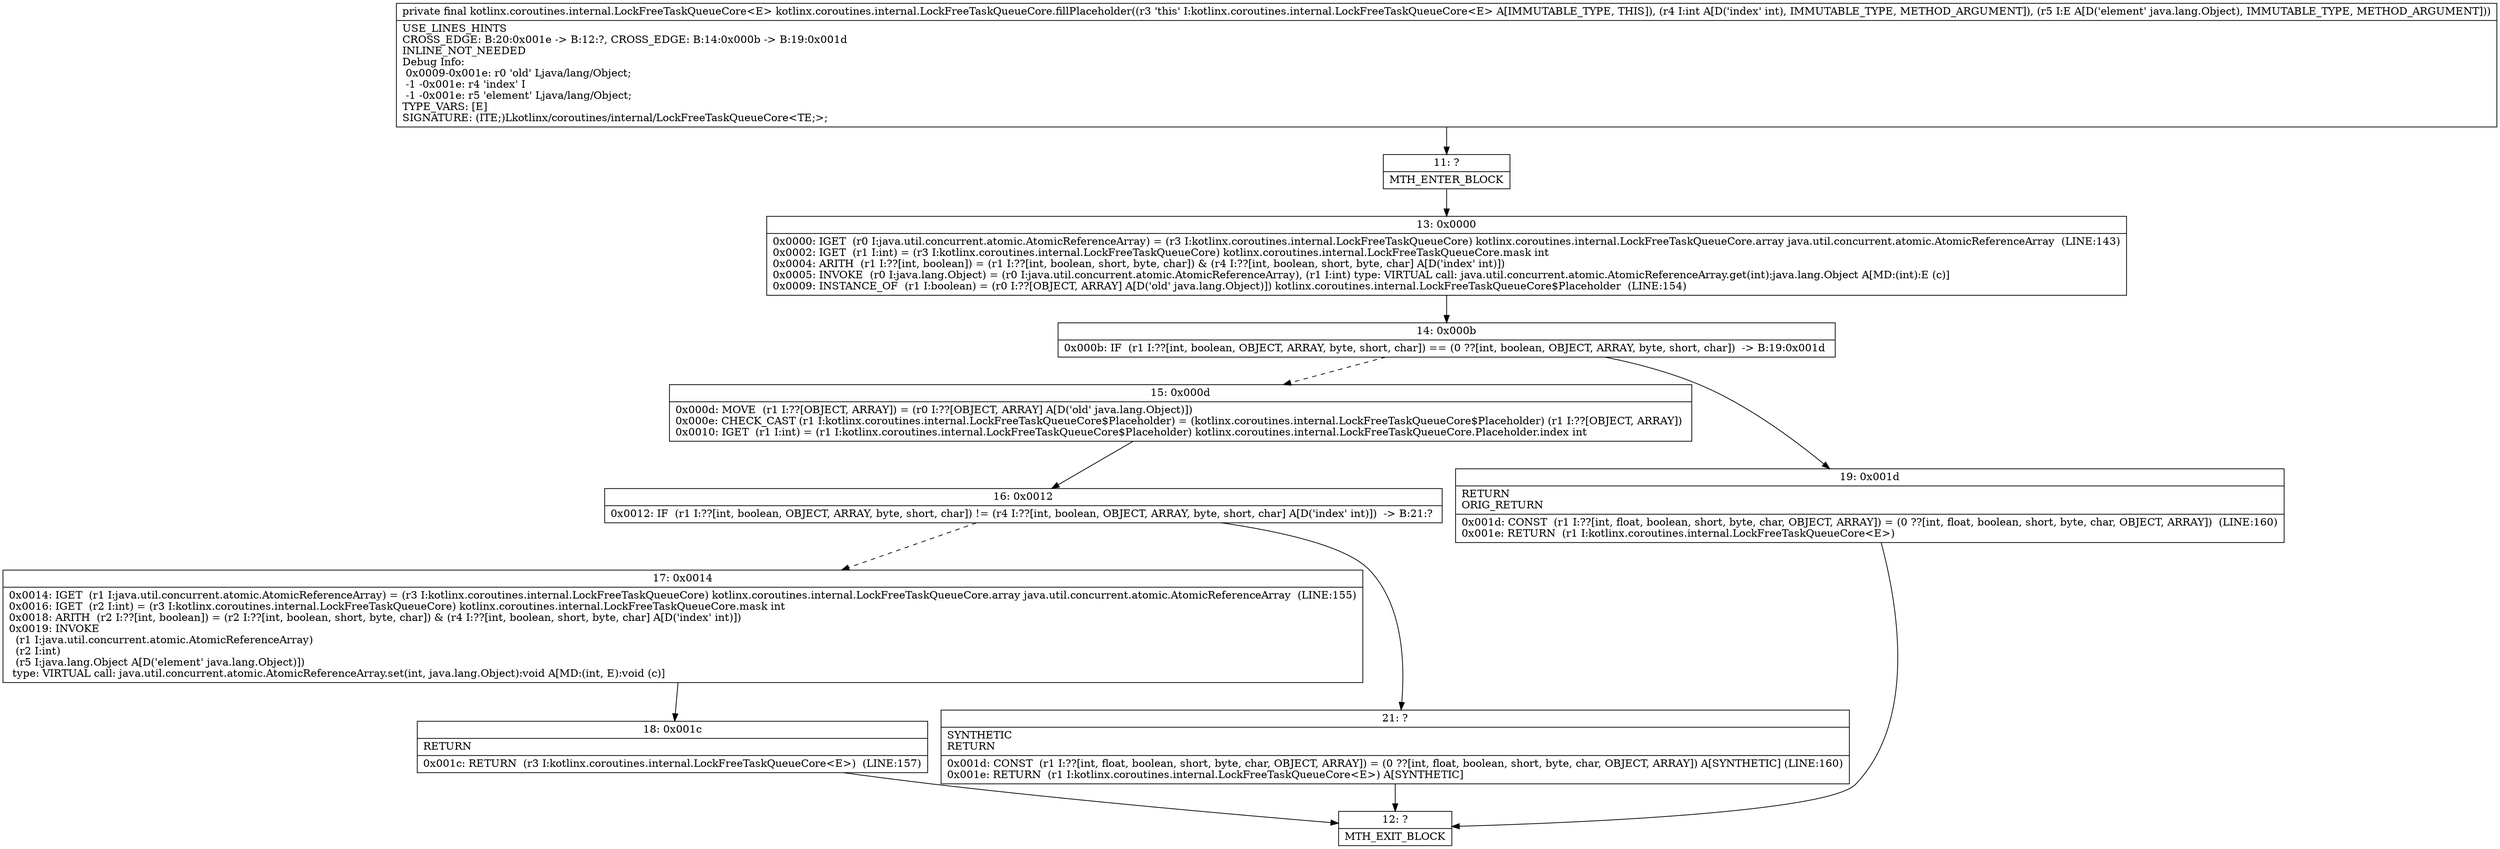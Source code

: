 digraph "CFG forkotlinx.coroutines.internal.LockFreeTaskQueueCore.fillPlaceholder(ILjava\/lang\/Object;)Lkotlinx\/coroutines\/internal\/LockFreeTaskQueueCore;" {
Node_11 [shape=record,label="{11\:\ ?|MTH_ENTER_BLOCK\l}"];
Node_13 [shape=record,label="{13\:\ 0x0000|0x0000: IGET  (r0 I:java.util.concurrent.atomic.AtomicReferenceArray) = (r3 I:kotlinx.coroutines.internal.LockFreeTaskQueueCore) kotlinx.coroutines.internal.LockFreeTaskQueueCore.array java.util.concurrent.atomic.AtomicReferenceArray  (LINE:143)\l0x0002: IGET  (r1 I:int) = (r3 I:kotlinx.coroutines.internal.LockFreeTaskQueueCore) kotlinx.coroutines.internal.LockFreeTaskQueueCore.mask int \l0x0004: ARITH  (r1 I:??[int, boolean]) = (r1 I:??[int, boolean, short, byte, char]) & (r4 I:??[int, boolean, short, byte, char] A[D('index' int)]) \l0x0005: INVOKE  (r0 I:java.lang.Object) = (r0 I:java.util.concurrent.atomic.AtomicReferenceArray), (r1 I:int) type: VIRTUAL call: java.util.concurrent.atomic.AtomicReferenceArray.get(int):java.lang.Object A[MD:(int):E (c)]\l0x0009: INSTANCE_OF  (r1 I:boolean) = (r0 I:??[OBJECT, ARRAY] A[D('old' java.lang.Object)]) kotlinx.coroutines.internal.LockFreeTaskQueueCore$Placeholder  (LINE:154)\l}"];
Node_14 [shape=record,label="{14\:\ 0x000b|0x000b: IF  (r1 I:??[int, boolean, OBJECT, ARRAY, byte, short, char]) == (0 ??[int, boolean, OBJECT, ARRAY, byte, short, char])  \-\> B:19:0x001d \l}"];
Node_15 [shape=record,label="{15\:\ 0x000d|0x000d: MOVE  (r1 I:??[OBJECT, ARRAY]) = (r0 I:??[OBJECT, ARRAY] A[D('old' java.lang.Object)]) \l0x000e: CHECK_CAST (r1 I:kotlinx.coroutines.internal.LockFreeTaskQueueCore$Placeholder) = (kotlinx.coroutines.internal.LockFreeTaskQueueCore$Placeholder) (r1 I:??[OBJECT, ARRAY]) \l0x0010: IGET  (r1 I:int) = (r1 I:kotlinx.coroutines.internal.LockFreeTaskQueueCore$Placeholder) kotlinx.coroutines.internal.LockFreeTaskQueueCore.Placeholder.index int \l}"];
Node_16 [shape=record,label="{16\:\ 0x0012|0x0012: IF  (r1 I:??[int, boolean, OBJECT, ARRAY, byte, short, char]) != (r4 I:??[int, boolean, OBJECT, ARRAY, byte, short, char] A[D('index' int)])  \-\> B:21:? \l}"];
Node_17 [shape=record,label="{17\:\ 0x0014|0x0014: IGET  (r1 I:java.util.concurrent.atomic.AtomicReferenceArray) = (r3 I:kotlinx.coroutines.internal.LockFreeTaskQueueCore) kotlinx.coroutines.internal.LockFreeTaskQueueCore.array java.util.concurrent.atomic.AtomicReferenceArray  (LINE:155)\l0x0016: IGET  (r2 I:int) = (r3 I:kotlinx.coroutines.internal.LockFreeTaskQueueCore) kotlinx.coroutines.internal.LockFreeTaskQueueCore.mask int \l0x0018: ARITH  (r2 I:??[int, boolean]) = (r2 I:??[int, boolean, short, byte, char]) & (r4 I:??[int, boolean, short, byte, char] A[D('index' int)]) \l0x0019: INVOKE  \l  (r1 I:java.util.concurrent.atomic.AtomicReferenceArray)\l  (r2 I:int)\l  (r5 I:java.lang.Object A[D('element' java.lang.Object)])\l type: VIRTUAL call: java.util.concurrent.atomic.AtomicReferenceArray.set(int, java.lang.Object):void A[MD:(int, E):void (c)]\l}"];
Node_18 [shape=record,label="{18\:\ 0x001c|RETURN\l|0x001c: RETURN  (r3 I:kotlinx.coroutines.internal.LockFreeTaskQueueCore\<E\>)  (LINE:157)\l}"];
Node_12 [shape=record,label="{12\:\ ?|MTH_EXIT_BLOCK\l}"];
Node_21 [shape=record,label="{21\:\ ?|SYNTHETIC\lRETURN\l|0x001d: CONST  (r1 I:??[int, float, boolean, short, byte, char, OBJECT, ARRAY]) = (0 ??[int, float, boolean, short, byte, char, OBJECT, ARRAY]) A[SYNTHETIC] (LINE:160)\l0x001e: RETURN  (r1 I:kotlinx.coroutines.internal.LockFreeTaskQueueCore\<E\>) A[SYNTHETIC]\l}"];
Node_19 [shape=record,label="{19\:\ 0x001d|RETURN\lORIG_RETURN\l|0x001d: CONST  (r1 I:??[int, float, boolean, short, byte, char, OBJECT, ARRAY]) = (0 ??[int, float, boolean, short, byte, char, OBJECT, ARRAY])  (LINE:160)\l0x001e: RETURN  (r1 I:kotlinx.coroutines.internal.LockFreeTaskQueueCore\<E\>) \l}"];
MethodNode[shape=record,label="{private final kotlinx.coroutines.internal.LockFreeTaskQueueCore\<E\> kotlinx.coroutines.internal.LockFreeTaskQueueCore.fillPlaceholder((r3 'this' I:kotlinx.coroutines.internal.LockFreeTaskQueueCore\<E\> A[IMMUTABLE_TYPE, THIS]), (r4 I:int A[D('index' int), IMMUTABLE_TYPE, METHOD_ARGUMENT]), (r5 I:E A[D('element' java.lang.Object), IMMUTABLE_TYPE, METHOD_ARGUMENT]))  | USE_LINES_HINTS\lCROSS_EDGE: B:20:0x001e \-\> B:12:?, CROSS_EDGE: B:14:0x000b \-\> B:19:0x001d\lINLINE_NOT_NEEDED\lDebug Info:\l  0x0009\-0x001e: r0 'old' Ljava\/lang\/Object;\l  \-1 \-0x001e: r4 'index' I\l  \-1 \-0x001e: r5 'element' Ljava\/lang\/Object;\lTYPE_VARS: [E]\lSIGNATURE: (ITE;)Lkotlinx\/coroutines\/internal\/LockFreeTaskQueueCore\<TE;\>;\l}"];
MethodNode -> Node_11;Node_11 -> Node_13;
Node_13 -> Node_14;
Node_14 -> Node_15[style=dashed];
Node_14 -> Node_19;
Node_15 -> Node_16;
Node_16 -> Node_17[style=dashed];
Node_16 -> Node_21;
Node_17 -> Node_18;
Node_18 -> Node_12;
Node_21 -> Node_12;
Node_19 -> Node_12;
}

